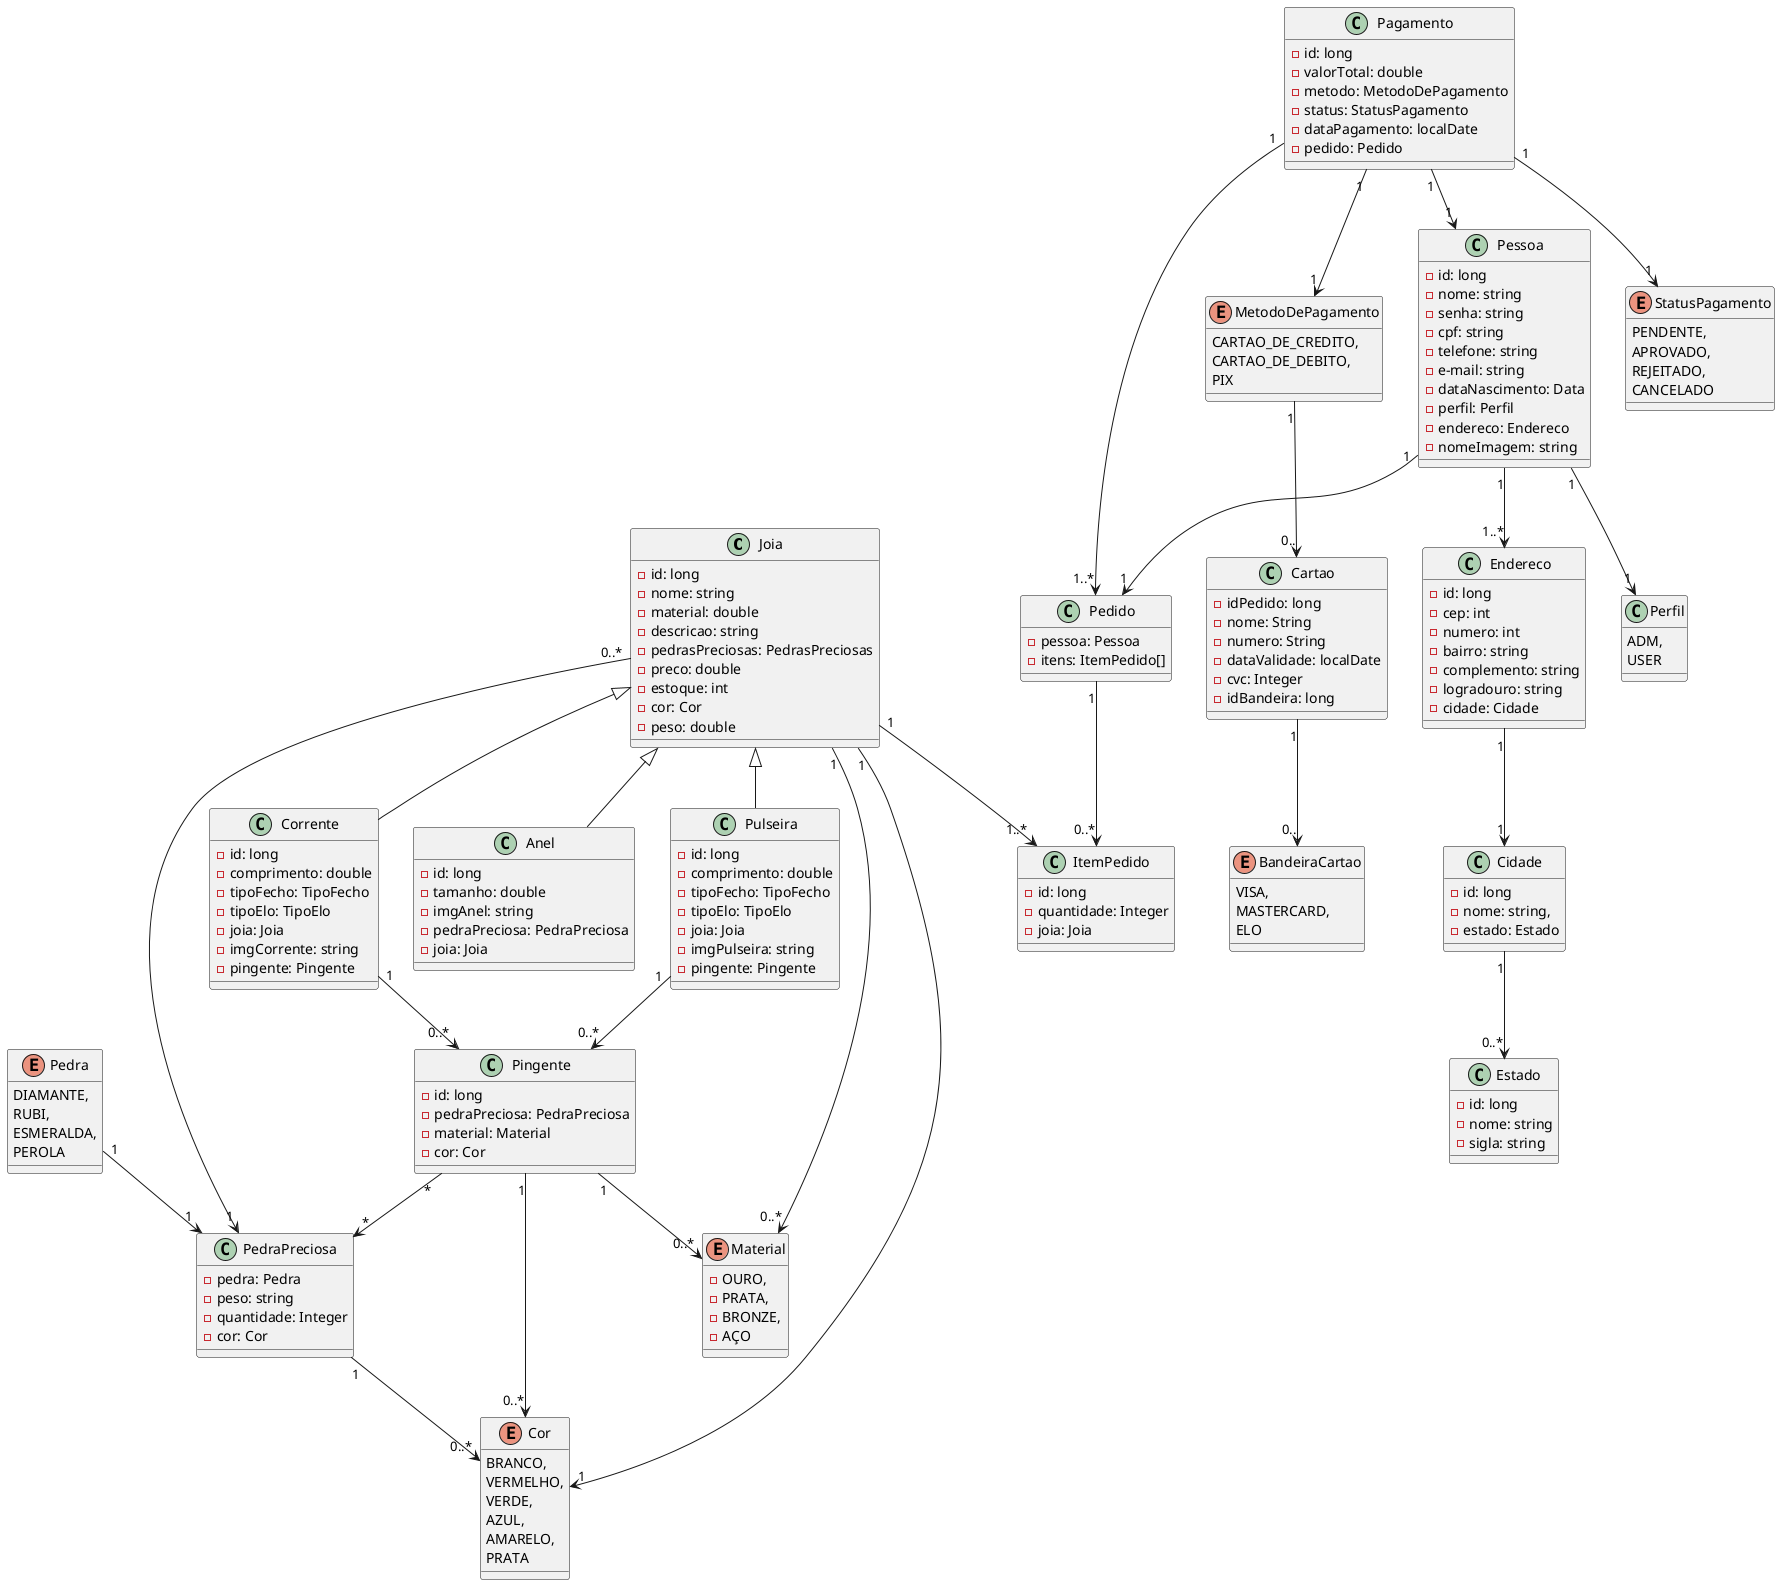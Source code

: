 @startuml diagrama

class Joia {
    - id: long
    - nome: string
    - material: double
    - descricao: string
    - pedrasPreciosas: PedrasPreciosas
    - preco: double
    - estoque: int
    - cor: Cor
    - peso: double
}

class Pulseira {
    - id: long
    - comprimento: double
    - tipoFecho: TipoFecho
    - tipoElo: TipoElo
    - joia: Joia
    - imgPulseira: string
    - pingente: Pingente
}

class Corrente {
    - id: long
    - comprimento: double
    - tipoFecho: TipoFecho
    - tipoElo: TipoElo
    - joia: Joia
    - imgCorrente: string
    - pingente: Pingente
}

class Anel {
    - id: long
    - tamanho: double
    - imgAnel: string
    - pedraPreciosa: PedraPreciosa
    - joia: Joia
}

class Pingente {
    - id: long
    - pedraPreciosa: PedraPreciosa
    - material: Material
    - cor: Cor
}


enum Material{
    - OURO,
    - PRATA,
    - BRONZE,
    - AÇO
}

class PedraPreciosa{
    - pedra: Pedra
    - peso: string
    - quantidade: Integer
    - cor: Cor
}

enum Pedra{
    DIAMANTE,
    RUBI,
    ESMERALDA,
    PEROLA

}


class ItemPedido{
    - id: long
    - quantidade: Integer
    - joia: Joia
}

class Pedido {
    - pessoa: Pessoa
    - itens: ItemPedido[]
}

enum Cor{
    BRANCO,
    VERMELHO,
    VERDE,
    AZUL,
    AMARELO,
    PRATA

}

class Pagamento {
    - id: long
    - valorTotal: double
    - metodo: MetodoDePagamento
    - status: StatusPagamento
    - dataPagamento: localDate
    - pedido: Pedido
}

enum MetodoDePagamento {
    CARTAO_DE_CREDITO,
    CARTAO_DE_DEBITO,
    PIX
}

enum StatusPagamento {
    PENDENTE,
    APROVADO,
    REJEITADO,
    CANCELADO
}

class Cartao {
    - idPedido: long
    - nome: String
    - numero: String
    - dataValidade: localDate
    - cvc: Integer
    - idBandeira: long
}

enum BandeiraCartao{
    VISA,
    MASTERCARD,
    ELO
}

class Perfil {
    ADM,
    USER
}

class Pessoa {
    - id: long
    - nome: string
    - senha: string
    - cpf: string
    - telefone: string
    - e-mail: string
    - dataNascimento: Data
    - perfil: Perfil
    - endereco: Endereco
    - nomeImagem: string
}

class Endereco {
    - id: long
    - cep: int
    - numero: int
    - bairro: string
    - complemento: string
    - logradouro: string
    - cidade: Cidade
}

class Cidade {
    - id: long
    - nome: string,
    - estado: Estado
}

class Estado {
    - id: long
    - nome: string
    - sigla: string
}


Joia <|-- Pulseira

Joia <|-- Anel

Joia <|-- Corrente

Pingente "1" --> "0..*" Cor

Pingente "1" --> "0..*" Material

Pingente "*" --> "*" PedraPreciosa

Pulseira "1" --> "0..*" Pingente

Corrente "1" --> "0..*" Pingente

Joia "1" --> "1..*" ItemPedido

Joia "1" --> "1" Cor

Joia "1" --> "0..*" Material

Joia "0..*" --> "1" PedraPreciosa

Pedra "1" --> "1" PedraPreciosa

PedraPreciosa "1" --> "0..*" Cor

Pedido "1" --> "0..*" ItemPedido

Pessoa "1" --> "1" Perfil

Pessoa "1" --> "1" Pedido

Pessoa "1" --> "1..*" Endereco

Endereco "1" --> "1" Cidade

Cidade "1" --> "0..*" Estado

Pagamento "1" --> "1..*" Pedido

Pagamento "1" --> "1" Pessoa

Pagamento "1" --> "1" MetodoDePagamento

MetodoDePagamento "1" --> "0.." Cartao

Cartao "1" --> "0.." BandeiraCartao

Pagamento "1" --> "1" StatusPagamento

@enduml